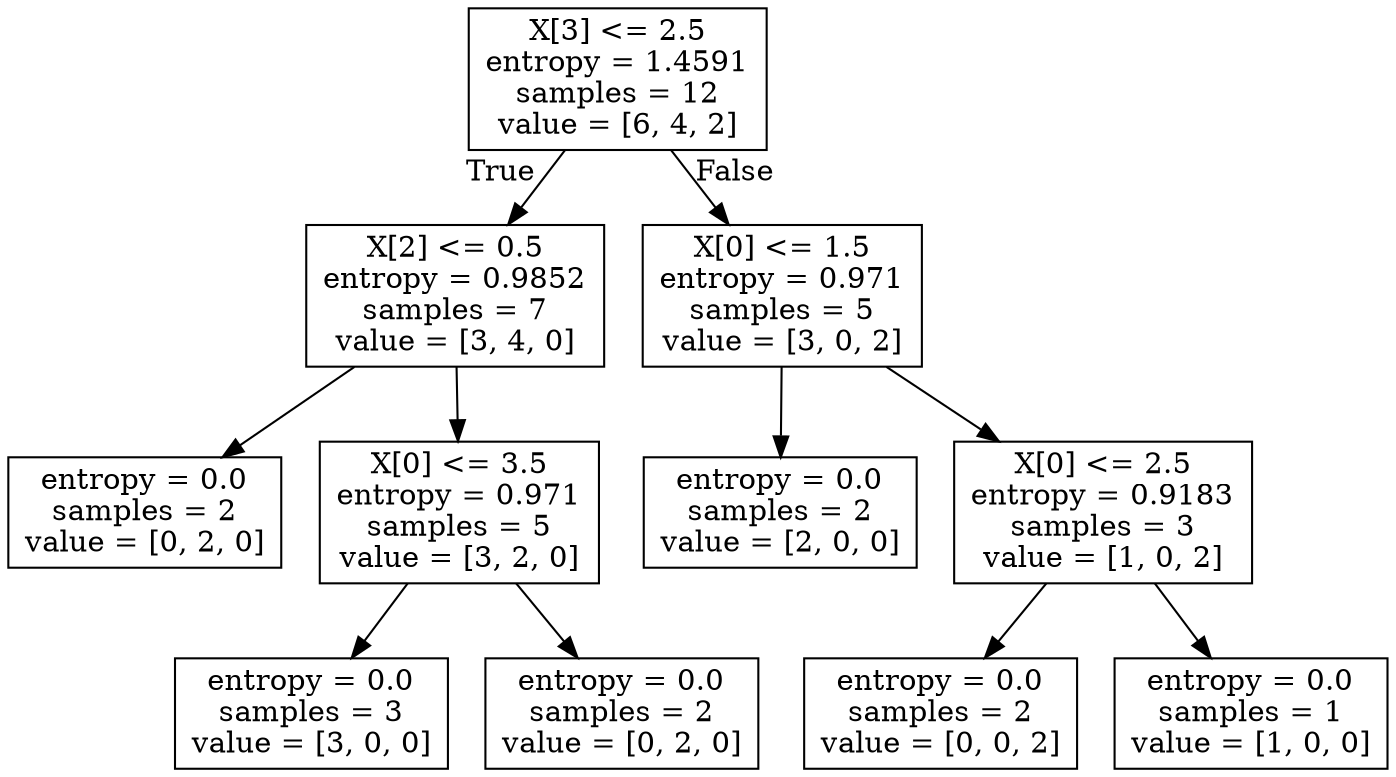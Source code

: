digraph Tree {
node [shape=box] ;
0 [label="X[3] <= 2.5\nentropy = 1.4591\nsamples = 12\nvalue = [6, 4, 2]"] ;
1 [label="X[2] <= 0.5\nentropy = 0.9852\nsamples = 7\nvalue = [3, 4, 0]"] ;
0 -> 1 [labeldistance=2.5, labelangle=45, headlabel="True"] ;
2 [label="entropy = 0.0\nsamples = 2\nvalue = [0, 2, 0]"] ;
1 -> 2 ;
3 [label="X[0] <= 3.5\nentropy = 0.971\nsamples = 5\nvalue = [3, 2, 0]"] ;
1 -> 3 ;
4 [label="entropy = 0.0\nsamples = 3\nvalue = [3, 0, 0]"] ;
3 -> 4 ;
5 [label="entropy = 0.0\nsamples = 2\nvalue = [0, 2, 0]"] ;
3 -> 5 ;
6 [label="X[0] <= 1.5\nentropy = 0.971\nsamples = 5\nvalue = [3, 0, 2]"] ;
0 -> 6 [labeldistance=2.5, labelangle=-45, headlabel="False"] ;
7 [label="entropy = 0.0\nsamples = 2\nvalue = [2, 0, 0]"] ;
6 -> 7 ;
8 [label="X[0] <= 2.5\nentropy = 0.9183\nsamples = 3\nvalue = [1, 0, 2]"] ;
6 -> 8 ;
9 [label="entropy = 0.0\nsamples = 2\nvalue = [0, 0, 2]"] ;
8 -> 9 ;
10 [label="entropy = 0.0\nsamples = 1\nvalue = [1, 0, 0]"] ;
8 -> 10 ;
}